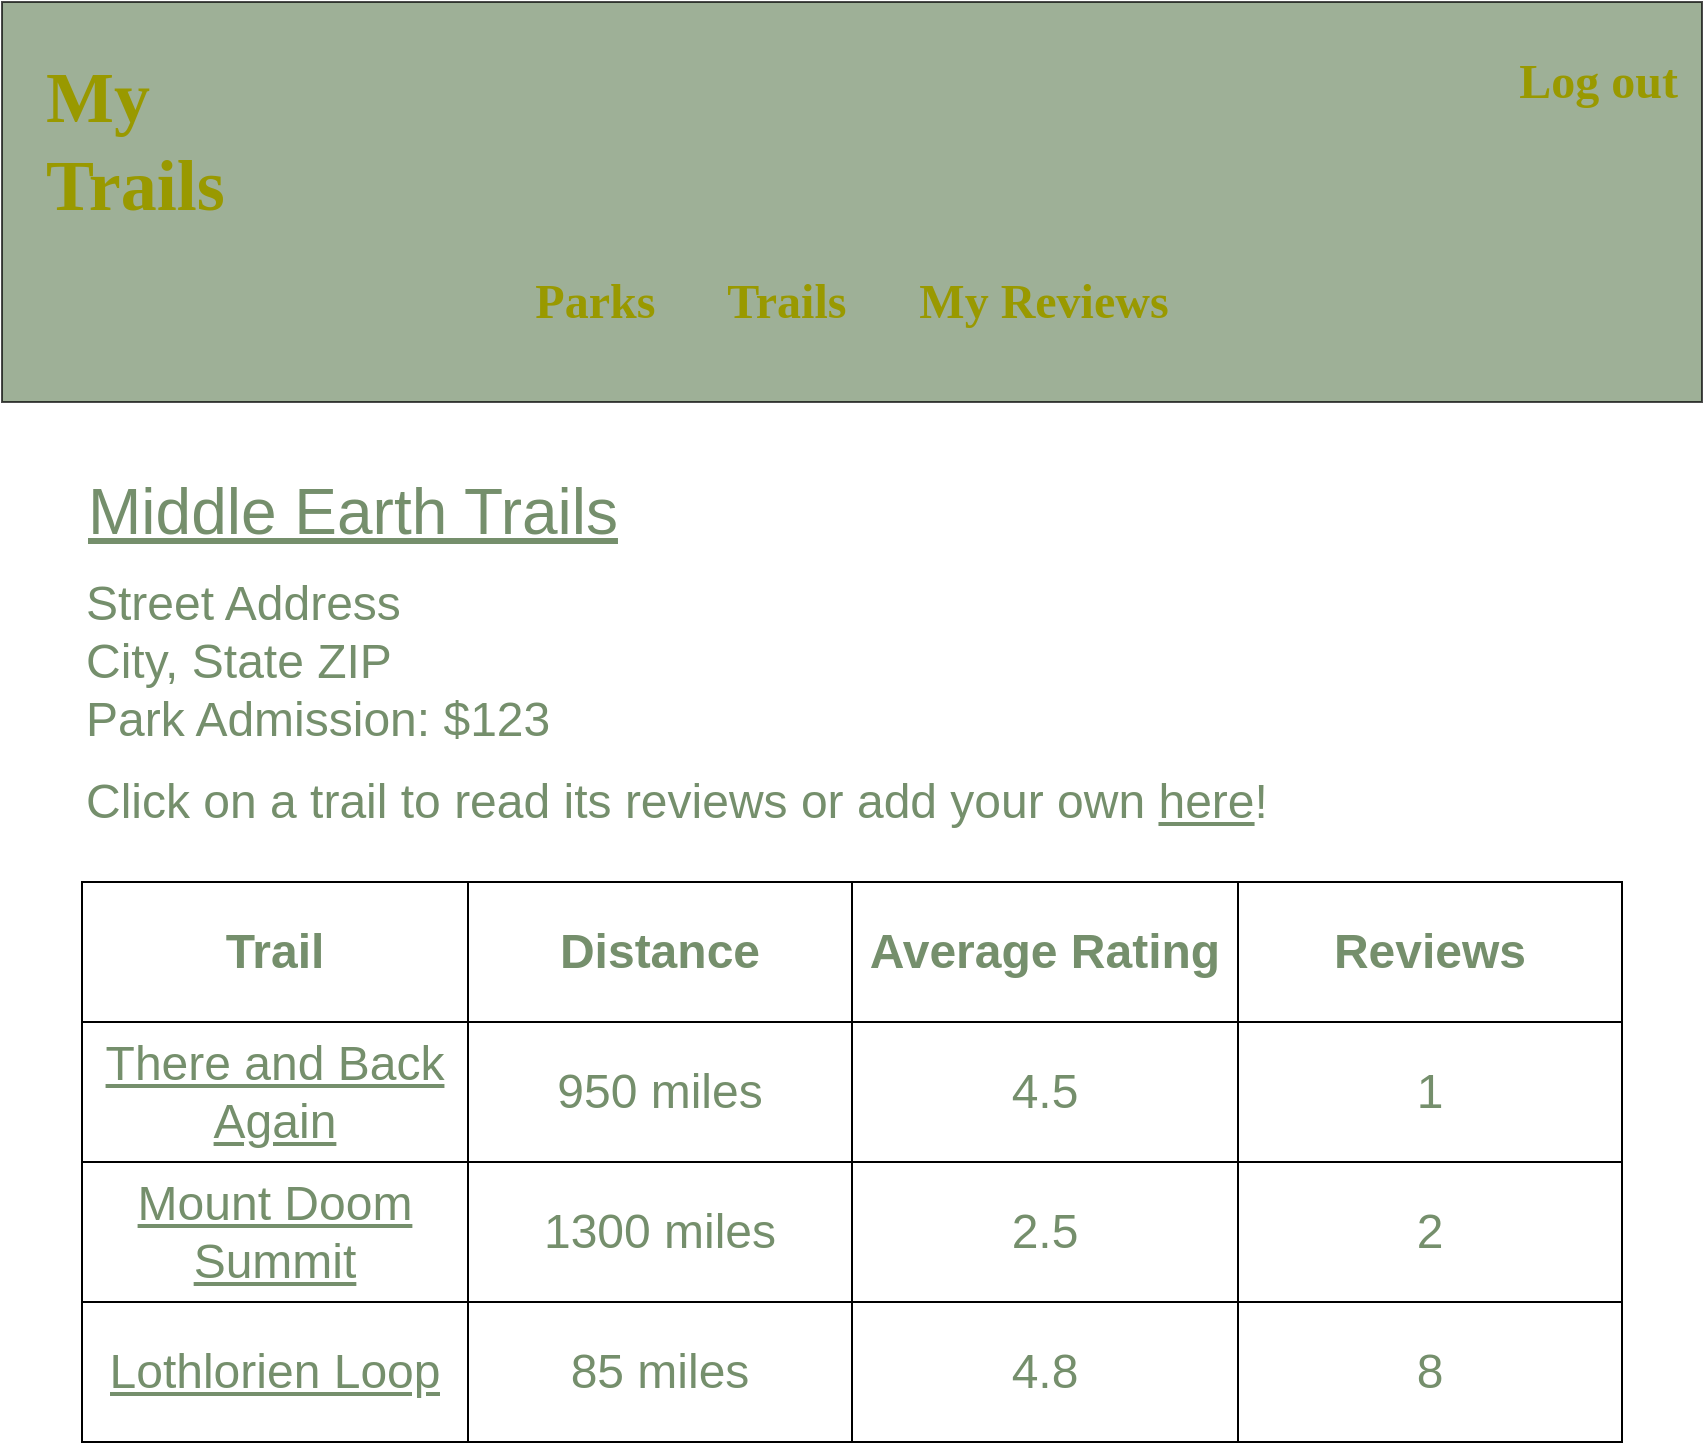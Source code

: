 <mxfile>
    <diagram id="vAeUh7GE5oxJhPm7hiSd" name="Page-1">
        <mxGraphModel dx="1114" dy="1252" grid="1" gridSize="10" guides="1" tooltips="1" connect="1" arrows="1" fold="1" page="1" pageScale="1" pageWidth="850" pageHeight="1100" background="none" math="0" shadow="0">
            <root>
                <mxCell id="0"/>
                <mxCell id="1" parent="0"/>
                <mxCell id="2" value="" style="whiteSpace=wrap;html=1;fillColor=#758F6C;movable=0;resizable=0;rotatable=0;deletable=0;editable=0;connectable=0;opacity=70;" parent="1" vertex="1">
                    <mxGeometry width="850" height="200" as="geometry"/>
                </mxCell>
                <mxCell id="3" value="&lt;font face=&quot;Verdana&quot; style=&quot;font-size: 36px;&quot;&gt;My&lt;br&gt;Trails&lt;/font&gt;" style="text;strokeColor=none;align=left;fillColor=none;html=1;verticalAlign=middle;whiteSpace=wrap;rounded=0;fontColor=#999900;fontStyle=1;labelBorderColor=none;" parent="1" vertex="1">
                    <mxGeometry x="20" y="20" width="210" height="100" as="geometry"/>
                </mxCell>
                <mxCell id="6" value="&lt;div style=&quot;&quot;&gt;&lt;font face=&quot;Verdana&quot;&gt;&lt;span style=&quot;font-size: 24px;&quot;&gt;Log out&lt;/span&gt;&lt;/font&gt;&lt;/div&gt;" style="text;strokeColor=none;align=right;fillColor=none;html=1;verticalAlign=middle;whiteSpace=wrap;rounded=0;fontColor=#999900;fontStyle=1;labelBorderColor=none;" parent="1" vertex="1">
                    <mxGeometry x="690" y="10" width="150" height="60" as="geometry"/>
                </mxCell>
                <mxCell id="18" value="&lt;font style=&quot;font-size: 24px;&quot; color=&quot;#758f6c&quot;&gt;Click on a trail to read its reviews or add your own &lt;u&gt;here&lt;/u&gt;!&lt;/font&gt;" style="text;strokeColor=none;align=left;fillColor=none;html=1;verticalAlign=middle;whiteSpace=wrap;rounded=0;fontColor=#B3B300;" parent="1" vertex="1">
                    <mxGeometry x="40" y="360" width="650" height="80" as="geometry"/>
                </mxCell>
                <mxCell id="30" value="" style="shape=table;startSize=0;container=1;collapsible=0;childLayout=tableLayout;fontSize=24;fontColor=#758F6C;strokeColor=default;" parent="1" vertex="1">
                    <mxGeometry x="40" y="440" width="770" height="280" as="geometry"/>
                </mxCell>
                <mxCell id="31" value="" style="shape=tableRow;horizontal=0;startSize=0;swimlaneHead=0;swimlaneBody=0;top=0;left=0;bottom=0;right=0;collapsible=0;dropTarget=0;fillColor=none;points=[[0,0.5],[1,0.5]];portConstraint=eastwest;fontSize=24;fontColor=#758F6C;" parent="30" vertex="1">
                    <mxGeometry width="770" height="70" as="geometry"/>
                </mxCell>
                <mxCell id="32" value="Trail" style="shape=partialRectangle;html=1;whiteSpace=wrap;connectable=0;overflow=hidden;fillColor=none;top=0;left=0;bottom=0;right=0;pointerEvents=1;fontSize=24;fontColor=#758F6C;fontStyle=1" parent="31" vertex="1">
                    <mxGeometry width="193" height="70" as="geometry">
                        <mxRectangle width="193" height="70" as="alternateBounds"/>
                    </mxGeometry>
                </mxCell>
                <mxCell id="33" value="Distance" style="shape=partialRectangle;html=1;whiteSpace=wrap;connectable=0;overflow=hidden;fillColor=none;top=0;left=0;bottom=0;right=0;pointerEvents=1;fontSize=24;fontColor=#758F6C;fontStyle=1" parent="31" vertex="1">
                    <mxGeometry x="193" width="192" height="70" as="geometry">
                        <mxRectangle width="192" height="70" as="alternateBounds"/>
                    </mxGeometry>
                </mxCell>
                <mxCell id="34" value="Average Rating" style="shape=partialRectangle;html=1;whiteSpace=wrap;connectable=0;overflow=hidden;fillColor=none;top=0;left=0;bottom=0;right=0;pointerEvents=1;fontSize=24;fontColor=#758F6C;fontStyle=1" parent="31" vertex="1">
                    <mxGeometry x="385" width="193" height="70" as="geometry">
                        <mxRectangle width="193" height="70" as="alternateBounds"/>
                    </mxGeometry>
                </mxCell>
                <mxCell id="35" value="Reviews" style="shape=partialRectangle;html=1;whiteSpace=wrap;connectable=0;overflow=hidden;fillColor=none;top=0;left=0;bottom=0;right=0;pointerEvents=1;fontSize=24;fontColor=#758F6C;fontStyle=1" parent="31" vertex="1">
                    <mxGeometry x="578" width="192" height="70" as="geometry">
                        <mxRectangle width="192" height="70" as="alternateBounds"/>
                    </mxGeometry>
                </mxCell>
                <mxCell id="36" value="" style="shape=tableRow;horizontal=0;startSize=0;swimlaneHead=0;swimlaneBody=0;top=0;left=0;bottom=0;right=0;collapsible=0;dropTarget=0;fillColor=none;points=[[0,0.5],[1,0.5]];portConstraint=eastwest;fontSize=24;fontColor=#758F6C;" parent="30" vertex="1">
                    <mxGeometry y="70" width="770" height="70" as="geometry"/>
                </mxCell>
                <mxCell id="37" value="There and Back Again" style="shape=partialRectangle;html=1;whiteSpace=wrap;connectable=0;overflow=hidden;fillColor=none;top=0;left=0;bottom=0;right=0;pointerEvents=1;fontSize=24;fontColor=#758F6C;strokeColor=default;perimeterSpacing=0;fontStyle=4" parent="36" vertex="1">
                    <mxGeometry width="193" height="70" as="geometry">
                        <mxRectangle width="193" height="70" as="alternateBounds"/>
                    </mxGeometry>
                </mxCell>
                <mxCell id="38" value="950 miles" style="shape=partialRectangle;html=1;whiteSpace=wrap;connectable=0;overflow=hidden;fillColor=none;top=0;left=0;bottom=0;right=0;pointerEvents=1;fontSize=24;fontColor=#758F6C;strokeColor=default;perimeterSpacing=0;" parent="36" vertex="1">
                    <mxGeometry x="193" width="192" height="70" as="geometry">
                        <mxRectangle width="192" height="70" as="alternateBounds"/>
                    </mxGeometry>
                </mxCell>
                <mxCell id="39" value="4.5" style="shape=partialRectangle;html=1;whiteSpace=wrap;connectable=0;overflow=hidden;fillColor=none;top=0;left=0;bottom=0;right=0;pointerEvents=1;fontSize=24;fontColor=#758F6C;strokeColor=default;perimeterSpacing=0;" parent="36" vertex="1">
                    <mxGeometry x="385" width="193" height="70" as="geometry">
                        <mxRectangle width="193" height="70" as="alternateBounds"/>
                    </mxGeometry>
                </mxCell>
                <mxCell id="40" value="1" style="shape=partialRectangle;html=1;whiteSpace=wrap;connectable=0;overflow=hidden;fillColor=none;top=0;left=0;bottom=0;right=0;pointerEvents=1;fontSize=24;fontColor=#758F6C;strokeColor=default;perimeterSpacing=0;" parent="36" vertex="1">
                    <mxGeometry x="578" width="192" height="70" as="geometry">
                        <mxRectangle width="192" height="70" as="alternateBounds"/>
                    </mxGeometry>
                </mxCell>
                <mxCell id="41" value="" style="shape=tableRow;horizontal=0;startSize=0;swimlaneHead=0;swimlaneBody=0;top=0;left=0;bottom=0;right=0;collapsible=0;dropTarget=0;fillColor=none;points=[[0,0.5],[1,0.5]];portConstraint=eastwest;fontSize=24;fontColor=#758F6C;" parent="30" vertex="1">
                    <mxGeometry y="140" width="770" height="70" as="geometry"/>
                </mxCell>
                <mxCell id="42" value="Mount Doom Summit" style="shape=partialRectangle;html=1;whiteSpace=wrap;connectable=0;overflow=hidden;fillColor=none;top=0;left=0;bottom=0;right=0;pointerEvents=1;fontSize=24;fontColor=#758F6C;fontStyle=4" parent="41" vertex="1">
                    <mxGeometry width="193" height="70" as="geometry">
                        <mxRectangle width="193" height="70" as="alternateBounds"/>
                    </mxGeometry>
                </mxCell>
                <mxCell id="43" value="1300 miles" style="shape=partialRectangle;html=1;whiteSpace=wrap;connectable=0;overflow=hidden;fillColor=none;top=0;left=0;bottom=0;right=0;pointerEvents=1;fontSize=24;fontColor=#758F6C;" parent="41" vertex="1">
                    <mxGeometry x="193" width="192" height="70" as="geometry">
                        <mxRectangle width="192" height="70" as="alternateBounds"/>
                    </mxGeometry>
                </mxCell>
                <mxCell id="44" value="2.5" style="shape=partialRectangle;html=1;whiteSpace=wrap;connectable=0;overflow=hidden;fillColor=none;top=0;left=0;bottom=0;right=0;pointerEvents=1;fontSize=24;fontColor=#758F6C;" parent="41" vertex="1">
                    <mxGeometry x="385" width="193" height="70" as="geometry">
                        <mxRectangle width="193" height="70" as="alternateBounds"/>
                    </mxGeometry>
                </mxCell>
                <mxCell id="45" value="2" style="shape=partialRectangle;html=1;whiteSpace=wrap;connectable=0;overflow=hidden;fillColor=none;top=0;left=0;bottom=0;right=0;pointerEvents=1;fontSize=24;fontColor=#758F6C;" parent="41" vertex="1">
                    <mxGeometry x="578" width="192" height="70" as="geometry">
                        <mxRectangle width="192" height="70" as="alternateBounds"/>
                    </mxGeometry>
                </mxCell>
                <mxCell id="51" style="shape=tableRow;horizontal=0;startSize=0;swimlaneHead=0;swimlaneBody=0;top=0;left=0;bottom=0;right=0;collapsible=0;dropTarget=0;fillColor=none;points=[[0,0.5],[1,0.5]];portConstraint=eastwest;fontSize=24;fontColor=#758F6C;" parent="30" vertex="1">
                    <mxGeometry y="210" width="770" height="70" as="geometry"/>
                </mxCell>
                <mxCell id="52" value="Lothlorien Loop" style="shape=partialRectangle;html=1;whiteSpace=wrap;connectable=0;overflow=hidden;fillColor=none;top=0;left=0;bottom=0;right=0;pointerEvents=1;fontSize=24;fontColor=#758F6C;fontStyle=4" parent="51" vertex="1">
                    <mxGeometry width="193" height="70" as="geometry">
                        <mxRectangle width="193" height="70" as="alternateBounds"/>
                    </mxGeometry>
                </mxCell>
                <mxCell id="53" value="85 miles" style="shape=partialRectangle;html=1;whiteSpace=wrap;connectable=0;overflow=hidden;fillColor=none;top=0;left=0;bottom=0;right=0;pointerEvents=1;fontSize=24;fontColor=#758F6C;" parent="51" vertex="1">
                    <mxGeometry x="193" width="192" height="70" as="geometry">
                        <mxRectangle width="192" height="70" as="alternateBounds"/>
                    </mxGeometry>
                </mxCell>
                <mxCell id="54" value="4.8" style="shape=partialRectangle;html=1;whiteSpace=wrap;connectable=0;overflow=hidden;fillColor=none;top=0;left=0;bottom=0;right=0;pointerEvents=1;fontSize=24;fontColor=#758F6C;" parent="51" vertex="1">
                    <mxGeometry x="385" width="193" height="70" as="geometry">
                        <mxRectangle width="193" height="70" as="alternateBounds"/>
                    </mxGeometry>
                </mxCell>
                <mxCell id="55" value="8" style="shape=partialRectangle;html=1;whiteSpace=wrap;connectable=0;overflow=hidden;fillColor=none;top=0;left=0;bottom=0;right=0;pointerEvents=1;fontSize=24;fontColor=#758F6C;" parent="51" vertex="1">
                    <mxGeometry x="578" width="192" height="70" as="geometry">
                        <mxRectangle width="192" height="70" as="alternateBounds"/>
                    </mxGeometry>
                </mxCell>
                <mxCell id="56" value="&lt;font color=&quot;#758f6c&quot;&gt;&lt;span style=&quot;font-size: 32px;&quot;&gt;&lt;u&gt;Middle Earth Trails&lt;/u&gt;&lt;/span&gt;&lt;/font&gt;" style="text;strokeColor=none;align=left;fillColor=none;html=1;verticalAlign=middle;whiteSpace=wrap;rounded=0;fontColor=#B3B300;" vertex="1" parent="1">
                    <mxGeometry x="40.5" y="230" width="309.5" height="50" as="geometry"/>
                </mxCell>
                <mxCell id="57" value="&lt;div style=&quot;&quot;&gt;&lt;font face=&quot;Verdana&quot;&gt;&lt;span style=&quot;font-size: 24px;&quot;&gt;Parks&lt;span style=&quot;white-space: pre;&quot;&gt;&#9;&lt;/span&gt;Trails&amp;nbsp;&lt;span style=&quot;white-space: pre;&quot;&gt;&#9;&lt;/span&gt;My Reviews&lt;/span&gt;&lt;/font&gt;&lt;/div&gt;" style="text;strokeColor=none;align=center;fillColor=none;html=1;verticalAlign=middle;whiteSpace=wrap;rounded=0;fontColor=#999900;fontStyle=1;labelBorderColor=none;strokeOpacity=100;" vertex="1" parent="1">
                    <mxGeometry x="194" y="120" width="462" height="60" as="geometry"/>
                </mxCell>
                <mxCell id="58" value="&lt;font color=&quot;#758f6c&quot;&gt;&lt;span style=&quot;font-size: 24px;&quot;&gt;Street Address&lt;br&gt;City, State ZIP&lt;br&gt;Park Admission: $123&lt;br&gt;&lt;/span&gt;&lt;/font&gt;" style="text;strokeColor=none;align=left;fillColor=none;html=1;verticalAlign=middle;whiteSpace=wrap;rounded=0;fontColor=#B3B300;" vertex="1" parent="1">
                    <mxGeometry x="40" y="290" width="650" height="80" as="geometry"/>
                </mxCell>
            </root>
        </mxGraphModel>
    </diagram>
</mxfile>
